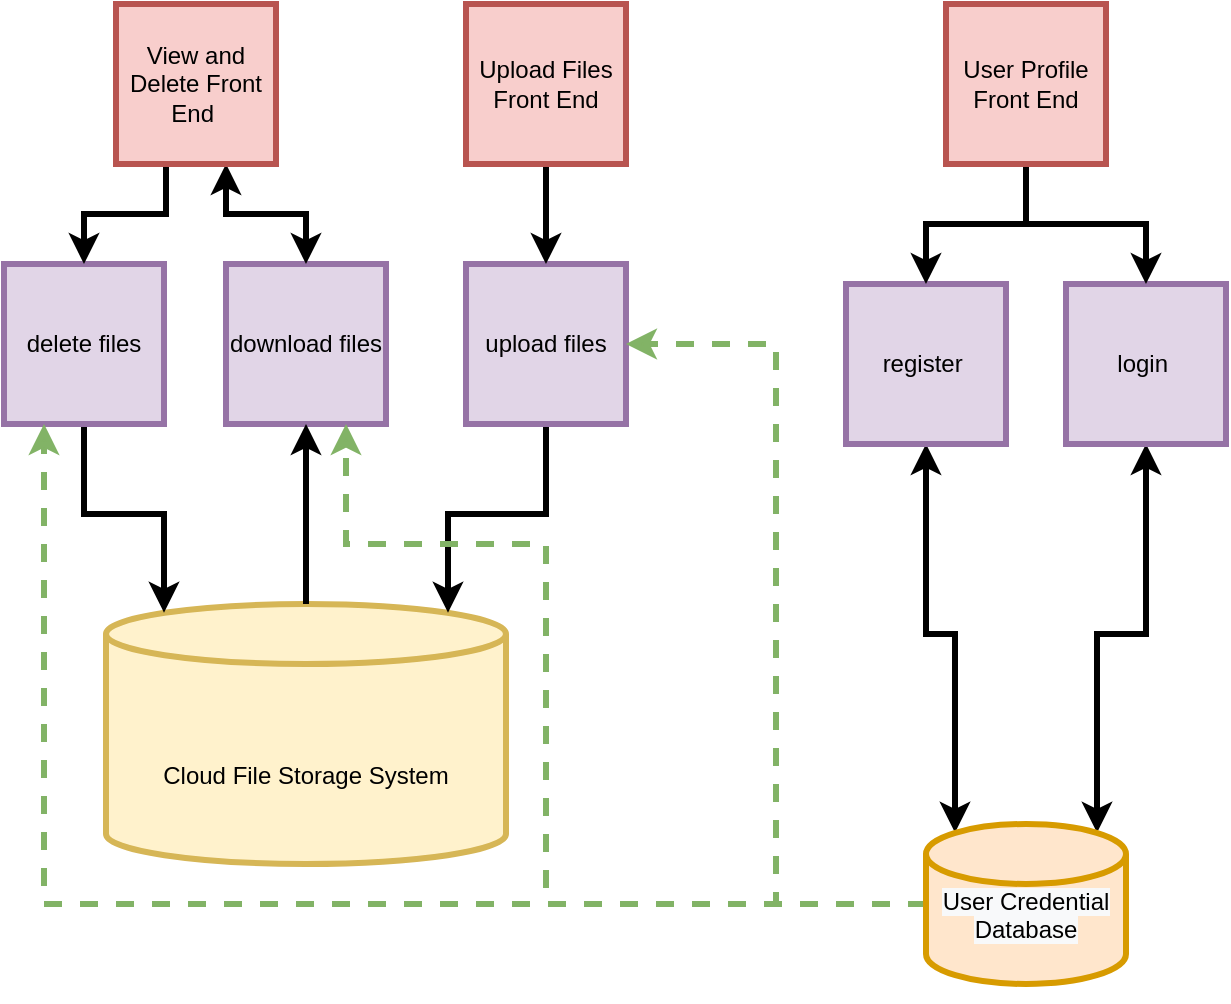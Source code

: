 <mxfile version="20.5.3" type="device"><diagram id="ew6j1Y3fdwEMWYeLdJFk" name="Page-1"><mxGraphModel dx="1104" dy="930" grid="1" gridSize="10" guides="1" tooltips="1" connect="1" arrows="1" fold="1" page="1" pageScale="1" pageWidth="850" pageHeight="1100" math="0" shadow="0"><root><mxCell id="0"/><mxCell id="1" parent="0"/><mxCell id="5qsUyV13LSatFa5nEy_e-12" value="&lt;br&gt;Cloud File Storage System&lt;br&gt;" style="shape=cylinder3;whiteSpace=wrap;html=1;boundedLbl=1;backgroundOutline=1;size=15;fillColor=#fff2cc;strokeColor=#d6b656;strokeWidth=3;" vertex="1" parent="1"><mxGeometry x="420" y="380" width="200" height="130" as="geometry"/></mxCell><mxCell id="5qsUyV13LSatFa5nEy_e-13" style="edgeStyle=orthogonalEdgeStyle;rounded=0;orthogonalLoop=1;jettySize=auto;html=1;entryX=0.855;entryY=0;entryDx=0;entryDy=4.35;entryPerimeter=0;startArrow=classic;startFill=1;strokeWidth=3;" edge="1" parent="1" source="5qsUyV13LSatFa5nEy_e-1" target="5qsUyV13LSatFa5nEy_e-10"><mxGeometry relative="1" as="geometry"/></mxCell><mxCell id="5qsUyV13LSatFa5nEy_e-1" value="login&amp;nbsp;" style="whiteSpace=wrap;html=1;aspect=fixed;fillColor=#e1d5e7;strokeColor=#9673a6;strokeWidth=3;" vertex="1" parent="1"><mxGeometry x="900" y="220" width="80" height="80" as="geometry"/></mxCell><mxCell id="5qsUyV13LSatFa5nEy_e-14" style="edgeStyle=orthogonalEdgeStyle;rounded=0;orthogonalLoop=1;jettySize=auto;html=1;entryX=0.145;entryY=0;entryDx=0;entryDy=4.35;entryPerimeter=0;startArrow=classic;startFill=1;strokeWidth=3;" edge="1" parent="1" source="5qsUyV13LSatFa5nEy_e-2" target="5qsUyV13LSatFa5nEy_e-10"><mxGeometry relative="1" as="geometry"/></mxCell><mxCell id="5qsUyV13LSatFa5nEy_e-2" value="register&amp;nbsp;" style="whiteSpace=wrap;html=1;aspect=fixed;fillColor=#e1d5e7;strokeColor=#9673a6;strokeWidth=3;" vertex="1" parent="1"><mxGeometry x="790" y="220" width="80" height="80" as="geometry"/></mxCell><mxCell id="5qsUyV13LSatFa5nEy_e-17" style="edgeStyle=orthogonalEdgeStyle;rounded=0;orthogonalLoop=1;jettySize=auto;html=1;entryX=0.855;entryY=0;entryDx=0;entryDy=4.35;entryPerimeter=0;startArrow=none;startFill=0;strokeWidth=3;" edge="1" parent="1" source="5qsUyV13LSatFa5nEy_e-3" target="5qsUyV13LSatFa5nEy_e-12"><mxGeometry relative="1" as="geometry"/></mxCell><mxCell id="5qsUyV13LSatFa5nEy_e-3" value="upload files" style="whiteSpace=wrap;html=1;aspect=fixed;fillColor=#e1d5e7;strokeColor=#9673a6;strokeWidth=3;" vertex="1" parent="1"><mxGeometry x="600" y="210" width="80" height="80" as="geometry"/></mxCell><mxCell id="5qsUyV13LSatFa5nEy_e-15" style="edgeStyle=orthogonalEdgeStyle;rounded=0;orthogonalLoop=1;jettySize=auto;html=1;entryX=0.145;entryY=0;entryDx=0;entryDy=4.35;entryPerimeter=0;startArrow=none;startFill=0;strokeWidth=3;" edge="1" parent="1" source="5qsUyV13LSatFa5nEy_e-4" target="5qsUyV13LSatFa5nEy_e-12"><mxGeometry relative="1" as="geometry"/></mxCell><mxCell id="5qsUyV13LSatFa5nEy_e-4" value="delete files" style="whiteSpace=wrap;html=1;aspect=fixed;fillColor=#e1d5e7;strokeColor=#9673a6;strokeWidth=3;" vertex="1" parent="1"><mxGeometry x="369" y="210" width="80" height="80" as="geometry"/></mxCell><mxCell id="5qsUyV13LSatFa5nEy_e-5" value="download files" style="whiteSpace=wrap;html=1;aspect=fixed;fillColor=#e1d5e7;strokeColor=#9673a6;strokeWidth=3;" vertex="1" parent="1"><mxGeometry x="480" y="210" width="80" height="80" as="geometry"/></mxCell><mxCell id="5qsUyV13LSatFa5nEy_e-8" style="edgeStyle=orthogonalEdgeStyle;rounded=0;orthogonalLoop=1;jettySize=auto;html=1;entryX=0.5;entryY=0;entryDx=0;entryDy=0;strokeWidth=3;" edge="1" parent="1" source="5qsUyV13LSatFa5nEy_e-7" target="5qsUyV13LSatFa5nEy_e-2"><mxGeometry relative="1" as="geometry"/></mxCell><mxCell id="5qsUyV13LSatFa5nEy_e-9" style="edgeStyle=orthogonalEdgeStyle;rounded=0;orthogonalLoop=1;jettySize=auto;html=1;entryX=0.5;entryY=0;entryDx=0;entryDy=0;strokeWidth=3;" edge="1" parent="1" source="5qsUyV13LSatFa5nEy_e-7" target="5qsUyV13LSatFa5nEy_e-1"><mxGeometry relative="1" as="geometry"/></mxCell><mxCell id="5qsUyV13LSatFa5nEy_e-7" value="User Profile Front End" style="whiteSpace=wrap;html=1;aspect=fixed;fillColor=#f8cecc;strokeColor=#b85450;strokeWidth=3;" vertex="1" parent="1"><mxGeometry x="840" y="80" width="80" height="80" as="geometry"/></mxCell><mxCell id="5qsUyV13LSatFa5nEy_e-26" style="edgeStyle=orthogonalEdgeStyle;rounded=0;orthogonalLoop=1;jettySize=auto;html=1;entryX=1;entryY=0.5;entryDx=0;entryDy=0;startArrow=none;startFill=0;endArrow=classic;endFill=1;dashed=1;fillColor=#d5e8d4;strokeColor=#82B366;strokeWidth=3;" edge="1" parent="1" source="5qsUyV13LSatFa5nEy_e-10" target="5qsUyV13LSatFa5nEy_e-3"><mxGeometry relative="1" as="geometry"><Array as="points"><mxPoint x="755" y="530"/><mxPoint x="755" y="250"/></Array></mxGeometry></mxCell><mxCell id="5qsUyV13LSatFa5nEy_e-27" style="edgeStyle=orthogonalEdgeStyle;rounded=0;orthogonalLoop=1;jettySize=auto;html=1;entryX=0.75;entryY=1;entryDx=0;entryDy=0;dashed=1;strokeColor=#82B366;strokeWidth=3;startArrow=none;startFill=0;endArrow=classic;endFill=1;" edge="1" parent="1" source="5qsUyV13LSatFa5nEy_e-10" target="5qsUyV13LSatFa5nEy_e-5"><mxGeometry relative="1" as="geometry"><Array as="points"><mxPoint x="640" y="530"/><mxPoint x="640" y="350"/><mxPoint x="540" y="350"/></Array></mxGeometry></mxCell><mxCell id="5qsUyV13LSatFa5nEy_e-28" style="edgeStyle=orthogonalEdgeStyle;rounded=0;orthogonalLoop=1;jettySize=auto;html=1;entryX=0.25;entryY=1;entryDx=0;entryDy=0;dashed=1;strokeColor=#82B366;strokeWidth=3;startArrow=none;startFill=0;endArrow=classic;endFill=1;" edge="1" parent="1" source="5qsUyV13LSatFa5nEy_e-10" target="5qsUyV13LSatFa5nEy_e-4"><mxGeometry relative="1" as="geometry"><Array as="points"><mxPoint x="389" y="530"/></Array></mxGeometry></mxCell><mxCell id="5qsUyV13LSatFa5nEy_e-10" value="&#10;&lt;span style=&quot;color: rgb(0, 0, 0); font-family: Helvetica; font-size: 12px; font-style: normal; font-variant-ligatures: normal; font-variant-caps: normal; font-weight: 400; letter-spacing: normal; orphans: 2; text-align: center; text-indent: 0px; text-transform: none; widows: 2; word-spacing: 0px; -webkit-text-stroke-width: 0px; background-color: rgb(248, 249, 250); text-decoration-thickness: initial; text-decoration-style: initial; text-decoration-color: initial; float: none; display: inline !important;&quot;&gt;User Credential Database&lt;/span&gt;&#10;&#10;" style="shape=cylinder3;whiteSpace=wrap;html=1;boundedLbl=1;backgroundOutline=1;size=15;fillColor=#ffe6cc;strokeColor=#d79b00;strokeWidth=3;" vertex="1" parent="1"><mxGeometry x="830" y="490" width="100" height="80" as="geometry"/></mxCell><mxCell id="5qsUyV13LSatFa5nEy_e-16" style="edgeStyle=orthogonalEdgeStyle;rounded=0;orthogonalLoop=1;jettySize=auto;html=1;entryX=0.5;entryY=1;entryDx=0;entryDy=0;startArrow=none;startFill=0;strokeWidth=3;" edge="1" parent="1" source="5qsUyV13LSatFa5nEy_e-12" target="5qsUyV13LSatFa5nEy_e-5"><mxGeometry relative="1" as="geometry"/></mxCell><mxCell id="5qsUyV13LSatFa5nEy_e-19" style="edgeStyle=orthogonalEdgeStyle;rounded=0;orthogonalLoop=1;jettySize=auto;html=1;entryX=0.5;entryY=0;entryDx=0;entryDy=0;startArrow=none;startFill=0;strokeWidth=3;" edge="1" parent="1" source="5qsUyV13LSatFa5nEy_e-18" target="5qsUyV13LSatFa5nEy_e-3"><mxGeometry relative="1" as="geometry"/></mxCell><mxCell id="5qsUyV13LSatFa5nEy_e-18" value="Upload Files Front End" style="whiteSpace=wrap;html=1;aspect=fixed;fillColor=#f8cecc;strokeColor=#b85450;strokeWidth=3;" vertex="1" parent="1"><mxGeometry x="600" y="80" width="80" height="80" as="geometry"/></mxCell><mxCell id="5qsUyV13LSatFa5nEy_e-24" style="edgeStyle=orthogonalEdgeStyle;rounded=0;orthogonalLoop=1;jettySize=auto;html=1;entryX=0.5;entryY=0;entryDx=0;entryDy=0;startArrow=none;startFill=0;strokeWidth=3;" edge="1" parent="1" source="5qsUyV13LSatFa5nEy_e-21" target="5qsUyV13LSatFa5nEy_e-4"><mxGeometry relative="1" as="geometry"><Array as="points"><mxPoint x="450" y="185"/><mxPoint x="409" y="185"/></Array></mxGeometry></mxCell><mxCell id="5qsUyV13LSatFa5nEy_e-25" style="edgeStyle=orthogonalEdgeStyle;rounded=0;orthogonalLoop=1;jettySize=auto;html=1;entryX=0.5;entryY=0;entryDx=0;entryDy=0;startArrow=classic;startFill=1;endArrow=classic;endFill=1;strokeWidth=3;" edge="1" parent="1" source="5qsUyV13LSatFa5nEy_e-21" target="5qsUyV13LSatFa5nEy_e-5"><mxGeometry relative="1" as="geometry"><Array as="points"><mxPoint x="480" y="185"/><mxPoint x="520" y="185"/></Array></mxGeometry></mxCell><mxCell id="5qsUyV13LSatFa5nEy_e-21" value="View and Delete Front End&amp;nbsp;" style="whiteSpace=wrap;html=1;aspect=fixed;fillColor=#f8cecc;strokeColor=#b85450;strokeWidth=3;" vertex="1" parent="1"><mxGeometry x="425" y="80" width="80" height="80" as="geometry"/></mxCell></root></mxGraphModel></diagram></mxfile>